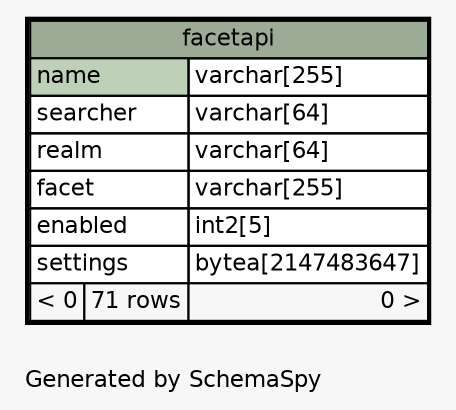 // dot 2.30.1 on Mac OS X 10.8.3
// SchemaSpy rev 590
digraph "oneDegreeRelationshipsDiagram" {
  graph [
    rankdir="RL"
    bgcolor="#f7f7f7"
    label="\nGenerated by SchemaSpy"
    labeljust="l"
    nodesep="0.18"
    ranksep="0.46"
    fontname="Helvetica"
    fontsize="11"
  ];
  node [
    fontname="Helvetica"
    fontsize="11"
    shape="plaintext"
  ];
  edge [
    arrowsize="0.8"
  ];
  "facetapi" [
    label=<
    <TABLE BORDER="2" CELLBORDER="1" CELLSPACING="0" BGCOLOR="#ffffff">
      <TR><TD COLSPAN="3" BGCOLOR="#9bab96" ALIGN="CENTER">facetapi</TD></TR>
      <TR><TD PORT="name" COLSPAN="2" BGCOLOR="#bed1b8" ALIGN="LEFT">name</TD><TD PORT="name.type" ALIGN="LEFT">varchar[255]</TD></TR>
      <TR><TD PORT="searcher" COLSPAN="2" ALIGN="LEFT">searcher</TD><TD PORT="searcher.type" ALIGN="LEFT">varchar[64]</TD></TR>
      <TR><TD PORT="realm" COLSPAN="2" ALIGN="LEFT">realm</TD><TD PORT="realm.type" ALIGN="LEFT">varchar[64]</TD></TR>
      <TR><TD PORT="facet" COLSPAN="2" ALIGN="LEFT">facet</TD><TD PORT="facet.type" ALIGN="LEFT">varchar[255]</TD></TR>
      <TR><TD PORT="enabled" COLSPAN="2" ALIGN="LEFT">enabled</TD><TD PORT="enabled.type" ALIGN="LEFT">int2[5]</TD></TR>
      <TR><TD PORT="settings" COLSPAN="2" ALIGN="LEFT">settings</TD><TD PORT="settings.type" ALIGN="LEFT">bytea[2147483647]</TD></TR>
      <TR><TD ALIGN="LEFT" BGCOLOR="#f7f7f7">&lt; 0</TD><TD ALIGN="RIGHT" BGCOLOR="#f7f7f7">71 rows</TD><TD ALIGN="RIGHT" BGCOLOR="#f7f7f7">0 &gt;</TD></TR>
    </TABLE>>
    URL="facetapi.html"
    tooltip="facetapi"
  ];
}
